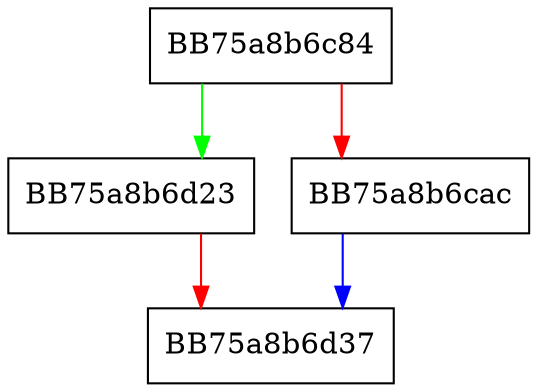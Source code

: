 digraph _get_core_telemetry_publisher_api_if_pipeline_running {
  node [shape="box"];
  graph [splines=ortho];
  BB75a8b6c84 -> BB75a8b6d23 [color="green"];
  BB75a8b6c84 -> BB75a8b6cac [color="red"];
  BB75a8b6cac -> BB75a8b6d37 [color="blue"];
  BB75a8b6d23 -> BB75a8b6d37 [color="red"];
}